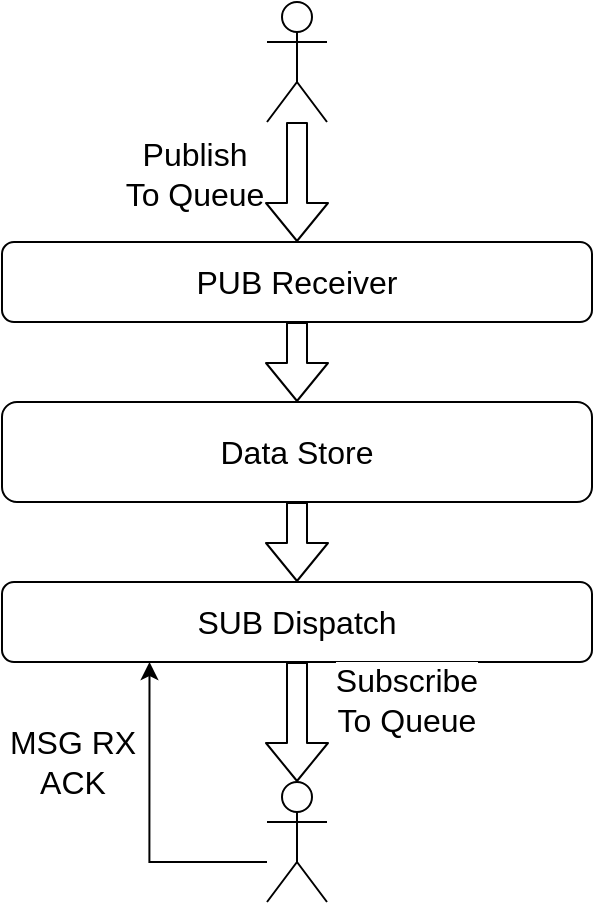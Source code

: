 <mxfile version="13.7.9" type="device" pages="3"><diagram id="OEdNL9gQ3Jqe3BuUg0y6" name="High Level"><mxGraphModel dx="1102" dy="749" grid="1" gridSize="10" guides="1" tooltips="1" connect="1" arrows="1" fold="1" page="1" pageScale="1" pageWidth="850" pageHeight="1100" math="0" shadow="0"><root><mxCell id="0"/><mxCell id="1" parent="0"/><mxCell id="UP9Jo-ZVL0K--kqF6hrJ-1" value="Data Store" style="rounded=1;whiteSpace=wrap;html=1;fontSize=16;" parent="1" vertex="1"><mxGeometry x="285" y="320" width="295" height="50" as="geometry"/></mxCell><mxCell id="UP9Jo-ZVL0K--kqF6hrJ-2" value="PUB Receiver" style="rounded=1;whiteSpace=wrap;html=1;fontSize=16;" parent="1" vertex="1"><mxGeometry x="285" y="240" width="295" height="40" as="geometry"/></mxCell><mxCell id="UP9Jo-ZVL0K--kqF6hrJ-3" value="" style="shape=umlActor;verticalLabelPosition=bottom;verticalAlign=top;html=1;outlineConnect=0;fontSize=16;" parent="1" vertex="1"><mxGeometry x="417.5" y="120" width="30" height="60" as="geometry"/></mxCell><mxCell id="UP9Jo-ZVL0K--kqF6hrJ-5" value="Publish&lt;br&gt;To Queue" style="shape=flexArrow;endArrow=classic;html=1;fontSize=16;entryX=0.5;entryY=0;entryDx=0;entryDy=0;" parent="1" source="UP9Jo-ZVL0K--kqF6hrJ-3" target="UP9Jo-ZVL0K--kqF6hrJ-2" edge="1"><mxGeometry x="-0.143" y="-52" width="50" height="50" relative="1" as="geometry"><mxPoint x="420" y="170" as="sourcePoint"/><mxPoint x="480" y="380" as="targetPoint"/><mxPoint as="offset"/></mxGeometry></mxCell><mxCell id="UP9Jo-ZVL0K--kqF6hrJ-7" value="" style="shape=flexArrow;endArrow=classic;html=1;fontSize=16;exitX=0.5;exitY=1;exitDx=0;exitDy=0;entryX=0.5;entryY=0;entryDx=0;entryDy=0;" parent="1" source="UP9Jo-ZVL0K--kqF6hrJ-2" target="UP9Jo-ZVL0K--kqF6hrJ-1" edge="1"><mxGeometry width="50" height="50" relative="1" as="geometry"><mxPoint x="500" y="470" as="sourcePoint"/><mxPoint x="550" y="420" as="targetPoint"/></mxGeometry></mxCell><mxCell id="UP9Jo-ZVL0K--kqF6hrJ-8" value="SUB Dispatch" style="rounded=1;whiteSpace=wrap;html=1;fontSize=16;" parent="1" vertex="1"><mxGeometry x="285" y="410" width="295" height="40" as="geometry"/></mxCell><mxCell id="UP9Jo-ZVL0K--kqF6hrJ-9" value="" style="shape=flexArrow;endArrow=classic;html=1;fontSize=16;exitX=0.5;exitY=1;exitDx=0;exitDy=0;entryX=0.5;entryY=0;entryDx=0;entryDy=0;" parent="1" source="UP9Jo-ZVL0K--kqF6hrJ-1" target="UP9Jo-ZVL0K--kqF6hrJ-8" edge="1"><mxGeometry width="50" height="50" relative="1" as="geometry"><mxPoint x="380" y="580" as="sourcePoint"/><mxPoint x="423" y="410" as="targetPoint"/></mxGeometry></mxCell><mxCell id="UP9Jo-ZVL0K--kqF6hrJ-13" value="MSG RX&lt;br&gt;ACK" style="edgeStyle=orthogonalEdgeStyle;rounded=0;orthogonalLoop=1;jettySize=auto;html=1;entryX=0.25;entryY=1;entryDx=0;entryDy=0;fontSize=16;" parent="1" source="UP9Jo-ZVL0K--kqF6hrJ-10" target="UP9Jo-ZVL0K--kqF6hrJ-8" edge="1"><mxGeometry x="0.37" y="39" relative="1" as="geometry"><Array as="points"><mxPoint x="359" y="550"/></Array><mxPoint as="offset"/></mxGeometry></mxCell><mxCell id="UP9Jo-ZVL0K--kqF6hrJ-10" value="" style="shape=umlActor;verticalLabelPosition=bottom;verticalAlign=top;html=1;outlineConnect=0;fontSize=16;" parent="1" vertex="1"><mxGeometry x="417.5" y="510" width="30" height="60" as="geometry"/></mxCell><mxCell id="UP9Jo-ZVL0K--kqF6hrJ-11" value="Subscribe&lt;br&gt;To Queue" style="shape=flexArrow;endArrow=classic;html=1;fontSize=16;exitX=0.5;exitY=1;exitDx=0;exitDy=0;entryX=0.5;entryY=0;entryDx=0;entryDy=0;entryPerimeter=0;" parent="1" source="UP9Jo-ZVL0K--kqF6hrJ-8" target="UP9Jo-ZVL0K--kqF6hrJ-10" edge="1"><mxGeometry x="-0.371" y="54" width="50" height="50" relative="1" as="geometry"><mxPoint x="590" y="550" as="sourcePoint"/><mxPoint x="640" y="500" as="targetPoint"/><mxPoint as="offset"/></mxGeometry></mxCell></root></mxGraphModel></diagram><diagram id="tVkOOl-z3SWmwP7FzWsT" name="Subscription High Level"><mxGraphModel dx="1102" dy="749" grid="1" gridSize="10" guides="1" tooltips="1" connect="1" arrows="1" fold="1" page="1" pageScale="1" pageWidth="850" pageHeight="1100" math="0" shadow="0"><root><mxCell id="SFLc000mkjIqFmtg0Q3J-0"/><mxCell id="SFLc000mkjIqFmtg0Q3J-1" parent="SFLc000mkjIqFmtg0Q3J-0"/><mxCell id="oy0mBqlFQJ8QCt3PMOR4-0" value="Data Store" style="rounded=1;whiteSpace=wrap;html=1;fontSize=16;" parent="SFLc000mkjIqFmtg0Q3J-1" vertex="1"><mxGeometry x="280" y="160" width="230" height="40" as="geometry"/></mxCell><mxCell id="oy0mBqlFQJ8QCt3PMOR4-1" value="Stream Reader" style="rounded=1;whiteSpace=wrap;html=1;" parent="SFLc000mkjIqFmtg0Q3J-1" vertex="1"><mxGeometry x="280" y="240" width="50" height="80" as="geometry"/></mxCell><mxCell id="oy0mBqlFQJ8QCt3PMOR4-5" value="" style="shape=flexArrow;endArrow=classic;html=1;" parent="SFLc000mkjIqFmtg0Q3J-1" edge="1"><mxGeometry width="50" height="50" relative="1" as="geometry"><mxPoint x="304.71" y="200" as="sourcePoint"/><mxPoint x="304.71" y="240" as="targetPoint"/></mxGeometry></mxCell><mxCell id="oy0mBqlFQJ8QCt3PMOR4-6" value="Stream Reader" style="rounded=1;whiteSpace=wrap;html=1;" parent="SFLc000mkjIqFmtg0Q3J-1" vertex="1"><mxGeometry x="340" y="240" width="50" height="80" as="geometry"/></mxCell><mxCell id="oy0mBqlFQJ8QCt3PMOR4-7" value="" style="shape=flexArrow;endArrow=classic;html=1;" parent="SFLc000mkjIqFmtg0Q3J-1" edge="1"><mxGeometry width="50" height="50" relative="1" as="geometry"><mxPoint x="364.71" y="200" as="sourcePoint"/><mxPoint x="364.71" y="240" as="targetPoint"/></mxGeometry></mxCell><mxCell id="oy0mBqlFQJ8QCt3PMOR4-8" value="Stream Reader" style="rounded=1;whiteSpace=wrap;html=1;" parent="SFLc000mkjIqFmtg0Q3J-1" vertex="1"><mxGeometry x="400" y="240" width="50" height="80" as="geometry"/></mxCell><mxCell id="oy0mBqlFQJ8QCt3PMOR4-9" value="" style="shape=flexArrow;endArrow=classic;html=1;" parent="SFLc000mkjIqFmtg0Q3J-1" edge="1"><mxGeometry width="50" height="50" relative="1" as="geometry"><mxPoint x="424.71" y="200" as="sourcePoint"/><mxPoint x="424.71" y="240" as="targetPoint"/></mxGeometry></mxCell><mxCell id="oy0mBqlFQJ8QCt3PMOR4-10" value="Stream Reader" style="rounded=1;whiteSpace=wrap;html=1;" parent="SFLc000mkjIqFmtg0Q3J-1" vertex="1"><mxGeometry x="460" y="240" width="50" height="80" as="geometry"/></mxCell><mxCell id="oy0mBqlFQJ8QCt3PMOR4-11" value="" style="shape=flexArrow;endArrow=classic;html=1;" parent="SFLc000mkjIqFmtg0Q3J-1" edge="1"><mxGeometry width="50" height="50" relative="1" as="geometry"><mxPoint x="484.71" y="200" as="sourcePoint"/><mxPoint x="484.71" y="240" as="targetPoint"/></mxGeometry></mxCell><mxCell id="oy0mBqlFQJ8QCt3PMOR4-12" value="MUX Data Streams" style="shape=trapezoid;perimeter=trapezoidPerimeter;whiteSpace=wrap;html=1;fixedSize=1;direction=west;" parent="SFLc000mkjIqFmtg0Q3J-1" vertex="1"><mxGeometry x="280" y="360" width="230" height="40" as="geometry"/></mxCell><mxCell id="oy0mBqlFQJ8QCt3PMOR4-14" value="" style="shape=flexArrow;endArrow=classic;html=1;" parent="SFLc000mkjIqFmtg0Q3J-1" edge="1"><mxGeometry width="50" height="50" relative="1" as="geometry"><mxPoint x="304.71" y="320" as="sourcePoint"/><mxPoint x="304.71" y="360" as="targetPoint"/></mxGeometry></mxCell><mxCell id="oy0mBqlFQJ8QCt3PMOR4-15" value="" style="shape=flexArrow;endArrow=classic;html=1;" parent="SFLc000mkjIqFmtg0Q3J-1" edge="1"><mxGeometry width="50" height="50" relative="1" as="geometry"><mxPoint x="364.71" y="320" as="sourcePoint"/><mxPoint x="364.71" y="360" as="targetPoint"/></mxGeometry></mxCell><mxCell id="oy0mBqlFQJ8QCt3PMOR4-16" value="" style="shape=flexArrow;endArrow=classic;html=1;" parent="SFLc000mkjIqFmtg0Q3J-1" edge="1"><mxGeometry width="50" height="50" relative="1" as="geometry"><mxPoint x="425.0" y="320" as="sourcePoint"/><mxPoint x="425.0" y="360" as="targetPoint"/></mxGeometry></mxCell><mxCell id="oy0mBqlFQJ8QCt3PMOR4-17" value="" style="shape=flexArrow;endArrow=classic;html=1;" parent="SFLc000mkjIqFmtg0Q3J-1" edge="1"><mxGeometry width="50" height="50" relative="1" as="geometry"><mxPoint x="484.71" y="320" as="sourcePoint"/><mxPoint x="484.71" y="360" as="targetPoint"/></mxGeometry></mxCell><mxCell id="oy0mBqlFQJ8QCt3PMOR4-18" value="Client" style="shape=umlActor;verticalLabelPosition=bottom;verticalAlign=top;html=1;outlineConnect=0;" parent="SFLc000mkjIqFmtg0Q3J-1" vertex="1"><mxGeometry x="380" y="450" width="30" height="60" as="geometry"/></mxCell><mxCell id="oy0mBqlFQJ8QCt3PMOR4-19" value="" style="shape=flexArrow;endArrow=classic;html=1;" parent="SFLc000mkjIqFmtg0Q3J-1" edge="1"><mxGeometry width="50" height="50" relative="1" as="geometry"><mxPoint x="394.71" y="400" as="sourcePoint"/><mxPoint x="394.71" y="440" as="targetPoint"/></mxGeometry></mxCell></root></mxGraphModel></diagram><diagram id="bT_AD_P78nSddmesaRl9" name="Stream Reader"><mxGraphModel dx="1102" dy="749" grid="1" gridSize="10" guides="1" tooltips="1" connect="1" arrows="1" fold="1" page="1" pageScale="1" pageWidth="850" pageHeight="1100" math="0" shadow="0"><root><mxCell id="P3fTJdYS2b5uQfr4khbk-0"/><mxCell id="P3fTJdYS2b5uQfr4khbk-1" parent="P3fTJdYS2b5uQfr4khbk-0"/><mxCell id="3vl1KxePl7HCNIlf5J9O-0" style="edgeStyle=orthogonalEdgeStyle;rounded=0;orthogonalLoop=1;jettySize=auto;html=1;entryX=0.5;entryY=0;entryDx=0;entryDy=0;fontSize=16;" parent="P3fTJdYS2b5uQfr4khbk-1" source="pCB9tAyhWCIzXH0k9S3H-0" target="pCB9tAyhWCIzXH0k9S3H-1" edge="1"><mxGeometry relative="1" as="geometry"/></mxCell><mxCell id="kYBpUjQFTFl3q3yoKzW0-2" style="edgeStyle=orthogonalEdgeStyle;rounded=0;orthogonalLoop=1;jettySize=auto;html=1;entryX=0.5;entryY=0;entryDx=0;entryDy=0;" edge="1" parent="P3fTJdYS2b5uQfr4khbk-1" source="pCB9tAyhWCIzXH0k9S3H-0" target="kYBpUjQFTFl3q3yoKzW0-1"><mxGeometry relative="1" as="geometry"/></mxCell><mxCell id="pCB9tAyhWCIzXH0k9S3H-0" value="Data Store" style="rounded=1;whiteSpace=wrap;html=1;fontSize=16;" parent="P3fTJdYS2b5uQfr4khbk-1" vertex="1"><mxGeometry x="150" y="210" width="330" height="40" as="geometry"/></mxCell><mxCell id="3vl1KxePl7HCNIlf5J9O-2" style="edgeStyle=orthogonalEdgeStyle;rounded=0;orthogonalLoop=1;jettySize=auto;html=1;entryX=0.5;entryY=0;entryDx=0;entryDy=0;fontSize=16;" parent="P3fTJdYS2b5uQfr4khbk-1" source="pCB9tAyhWCIzXH0k9S3H-1" target="3vl1KxePl7HCNIlf5J9O-1" edge="1"><mxGeometry relative="1" as="geometry"/></mxCell><mxCell id="pCB9tAyhWCIzXH0k9S3H-1" value="Stream Reader" style="rounded=1;whiteSpace=wrap;html=1;fontSize=16;" parent="P3fTJdYS2b5uQfr4khbk-1" vertex="1"><mxGeometry x="160" y="290" width="140" height="40" as="geometry"/></mxCell><mxCell id="kYBpUjQFTFl3q3yoKzW0-10" style="edgeStyle=orthogonalEdgeStyle;rounded=0;orthogonalLoop=1;jettySize=auto;html=1;" edge="1" parent="P3fTJdYS2b5uQfr4khbk-1" source="3vl1KxePl7HCNIlf5J9O-1"><mxGeometry relative="1" as="geometry"><mxPoint x="315" y="460" as="targetPoint"/></mxGeometry></mxCell><mxCell id="3vl1KxePl7HCNIlf5J9O-1" value="Message Dispatch" style="rounded=1;whiteSpace=wrap;html=1;fontSize=16;" parent="P3fTJdYS2b5uQfr4khbk-1" vertex="1"><mxGeometry x="245" y="380" width="140" height="40" as="geometry"/></mxCell><mxCell id="kYBpUjQFTFl3q3yoKzW0-6" style="edgeStyle=orthogonalEdgeStyle;rounded=0;orthogonalLoop=1;jettySize=auto;html=1;entryX=1;entryY=0.5;entryDx=0;entryDy=0;" edge="1" parent="P3fTJdYS2b5uQfr4khbk-1" source="3vl1KxePl7HCNIlf5J9O-4" target="kYBpUjQFTFl3q3yoKzW0-1"><mxGeometry relative="1" as="geometry"><Array as="points"><mxPoint x="490" y="350"/><mxPoint x="490" y="310"/></Array></mxGeometry></mxCell><mxCell id="kYBpUjQFTFl3q3yoKzW0-9" style="edgeStyle=orthogonalEdgeStyle;rounded=0;orthogonalLoop=1;jettySize=auto;html=1;entryX=1;entryY=0.5;entryDx=0;entryDy=0;exitX=0;exitY=0.5;exitDx=0;exitDy=0;" edge="1" parent="P3fTJdYS2b5uQfr4khbk-1" source="3vl1KxePl7HCNIlf5J9O-4" target="3vl1KxePl7HCNIlf5J9O-1"><mxGeometry relative="1" as="geometry"><Array as="points"><mxPoint x="490" y="350"/><mxPoint x="490" y="400"/></Array></mxGeometry></mxCell><mxCell id="3vl1KxePl7HCNIlf5J9O-4" value="Dispatch Controller" style="rounded=1;whiteSpace=wrap;html=1;fontSize=16;" parent="P3fTJdYS2b5uQfr4khbk-1" vertex="1"><mxGeometry x="520" y="330" width="140" height="40" as="geometry"/></mxCell><mxCell id="kYBpUjQFTFl3q3yoKzW0-7" style="edgeStyle=orthogonalEdgeStyle;rounded=0;orthogonalLoop=1;jettySize=auto;html=1;exitX=0.5;exitY=1;exitDx=0;exitDy=0;entryX=0.5;entryY=0;entryDx=0;entryDy=0;" edge="1" parent="P3fTJdYS2b5uQfr4khbk-1" source="3vl1KxePl7HCNIlf5J9O-7" target="3vl1KxePl7HCNIlf5J9O-4"><mxGeometry relative="1" as="geometry"/></mxCell><mxCell id="3vl1KxePl7HCNIlf5J9O-7" value="Re-transmit Timer" style="rounded=1;whiteSpace=wrap;html=1;fontSize=16;" parent="P3fTJdYS2b5uQfr4khbk-1" vertex="1"><mxGeometry x="520" y="270" width="140" height="40" as="geometry"/></mxCell><mxCell id="kYBpUjQFTFl3q3yoKzW0-8" style="edgeStyle=orthogonalEdgeStyle;rounded=0;orthogonalLoop=1;jettySize=auto;html=1;entryX=0.5;entryY=1;entryDx=0;entryDy=0;" edge="1" parent="P3fTJdYS2b5uQfr4khbk-1" source="3vl1KxePl7HCNIlf5J9O-9" target="3vl1KxePl7HCNIlf5J9O-4"><mxGeometry relative="1" as="geometry"/></mxCell><mxCell id="kYBpUjQFTFl3q3yoKzW0-11" style="edgeStyle=orthogonalEdgeStyle;rounded=0;orthogonalLoop=1;jettySize=auto;html=1;startArrow=classic;startFill=1;endArrow=none;endFill=0;" edge="1" parent="P3fTJdYS2b5uQfr4khbk-1" source="3vl1KxePl7HCNIlf5J9O-9"><mxGeometry relative="1" as="geometry"><mxPoint x="590" y="460" as="targetPoint"/></mxGeometry></mxCell><mxCell id="3vl1KxePl7HCNIlf5J9O-9" value="Msg ACK Recv" style="rounded=1;whiteSpace=wrap;html=1;fontSize=16;" parent="P3fTJdYS2b5uQfr4khbk-1" vertex="1"><mxGeometry x="520" y="390" width="140" height="40" as="geometry"/></mxCell><mxCell id="ytEJKV2cho6J7NJ4AcDG-0" value="" style="endArrow=none;html=1;fontSize=16;" parent="P3fTJdYS2b5uQfr4khbk-1" edge="1"><mxGeometry width="50" height="50" relative="1" as="geometry"><mxPoint x="720" y="520" as="sourcePoint"/><mxPoint x="720" y="120" as="targetPoint"/></mxGeometry></mxCell><mxCell id="ytEJKV2cho6J7NJ4AcDG-1" value="" style="endArrow=none;html=1;fontSize=16;" parent="P3fTJdYS2b5uQfr4khbk-1" edge="1"><mxGeometry width="50" height="50" relative="1" as="geometry"><mxPoint x="120" y="120" as="sourcePoint"/><mxPoint x="720" y="120" as="targetPoint"/></mxGeometry></mxCell><mxCell id="ytEJKV2cho6J7NJ4AcDG-2" value="" style="endArrow=none;html=1;fontSize=16;" parent="P3fTJdYS2b5uQfr4khbk-1" edge="1"><mxGeometry width="50" height="50" relative="1" as="geometry"><mxPoint x="120" y="520" as="sourcePoint"/><mxPoint x="720" y="520" as="targetPoint"/></mxGeometry></mxCell><mxCell id="ytEJKV2cho6J7NJ4AcDG-3" value="" style="endArrow=none;html=1;fontSize=16;" parent="P3fTJdYS2b5uQfr4khbk-1" edge="1"><mxGeometry width="50" height="50" relative="1" as="geometry"><mxPoint x="120" y="520" as="sourcePoint"/><mxPoint x="120" y="120" as="targetPoint"/></mxGeometry></mxCell><mxCell id="ytEJKV2cho6J7NJ4AcDG-4" value="Dispatcher" style="text;html=1;strokeColor=none;fillColor=none;align=center;verticalAlign=middle;whiteSpace=wrap;rounded=0;fontSize=25;" parent="P3fTJdYS2b5uQfr4khbk-1" vertex="1"><mxGeometry x="400" y="140" width="40" height="20" as="geometry"/></mxCell><mxCell id="kYBpUjQFTFl3q3yoKzW0-5" style="edgeStyle=orthogonalEdgeStyle;rounded=0;orthogonalLoop=1;jettySize=auto;html=1;entryX=0.5;entryY=0;entryDx=0;entryDy=0;" edge="1" parent="P3fTJdYS2b5uQfr4khbk-1" source="kYBpUjQFTFl3q3yoKzW0-1" target="3vl1KxePl7HCNIlf5J9O-1"><mxGeometry relative="1" as="geometry"/></mxCell><mxCell id="kYBpUjQFTFl3q3yoKzW0-1" value="Re-transmit Fetch" style="rounded=1;whiteSpace=wrap;html=1;fontSize=16;" vertex="1" parent="P3fTJdYS2b5uQfr4khbk-1"><mxGeometry x="330" y="290" width="140" height="40" as="geometry"/></mxCell></root></mxGraphModel></diagram></mxfile>
